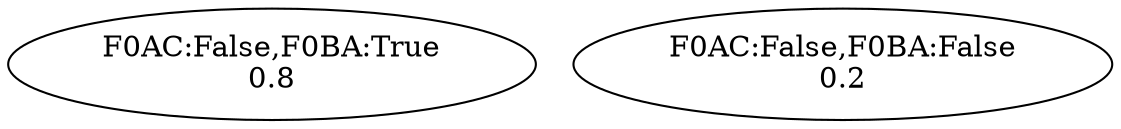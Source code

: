 graph "./Output/Simulators_output #2" {
	"F0AC:False,F0BA:True" [label="F0AC:False,F0BA:True
0.8"]
	"F0AC:False,F0BA:False" [label="F0AC:False,F0BA:False
0.2"]
}
